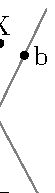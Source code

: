 % What problem Levenberg-Marquardt solves, in one dimension

u=1cm;	% Master scale

% Elements of the problem

pair spot;  spot = (0,1.9)*u;

path mfld;  pair w[];
w1= (-1.5,-2)*u;  w2=(0,0);  w3=w1 xscaled -1;
mfld = w1{2/3[w2,spot]-w1}...w2...{w3-2/3[w2,spot]}w3;


beginfig(1)
% Newton-naive approach

dotlabel.top("X", spot);

save s,m,t,mpt,c,tgt;  pair m,mpt[],tgt;
t := 0.2;
mpt1 := point t of mfld;

for i = 1 upto 2:
	m := direction t of mfld;
	z[i+1] = mpt[i] + whatever*m = spot + whatever*(m rotated 90);
	tgt := z[i+1]-mpt[i];
	draw mpt[i]--(mpt[i]+tgt+(0.6+0.05 normaldeviate)*u*unitvector tgt) withcolor 0.5 white;
	s := arclength(subpath (0, t) of mfld)
		if m dotprod tgt > 0: + else: - fi abs tgt;
	t := arctime s of mfld;
	mpt[i+1] := point t of mfld;
endfor

draw mfld withpen (currentpen scaled 1.5);
dotlabel.lrt("A", mpt1);
dotlabel.rt("b", z2);
dotlabel.lrt("B", mpt2);
dotlabel.rt("c", z3);
dotlabel.lrt("C", mpt3);

endfig;


beginfig(2)
% Levenberg-Marquardt, with limits

dotlabel.top("X", spot);

save s,m,t,mpt,c,tgt,tls;  pair m,mpt[],tgt;
t := 0.2;
mpt1 := point t of mfld;
tls1 = 1.6u;
tls2 = 0.5u;
tls3 = 2u;

for i = 1 upto 2:
	m := direction t of mfld;
	z[2i+1] = mpt[i] + whatever*m = spot + whatever*(m rotated 90);
	tgt := tls[i]*unitvector(z[2i+1]-mpt[i]);
	z[2i] = mpt[i]+tgt;
	draw mpt[i]--(z[2i+1]+(0.6+0.05 normaldeviate)*u*unitvector tgt) withcolor 0.5 white;
	s := arclength(subpath (0, t) of mfld)
		if m dotprod tgt > 0: + else: - fi abs tgt;
	t := arctime s of mfld;
	mpt[i+1] := point t of mfld;
endfor

draw mfld withpen (currentpen scaled 1.5);
dotlabel.lrt("A", mpt1);
dotlabel.ulft("b", z2);
dotlabel.lrt("B", mpt2);
dotlabel.rt("c", z4);
dotlabel.bot("C", mpt3);

endfig;

end